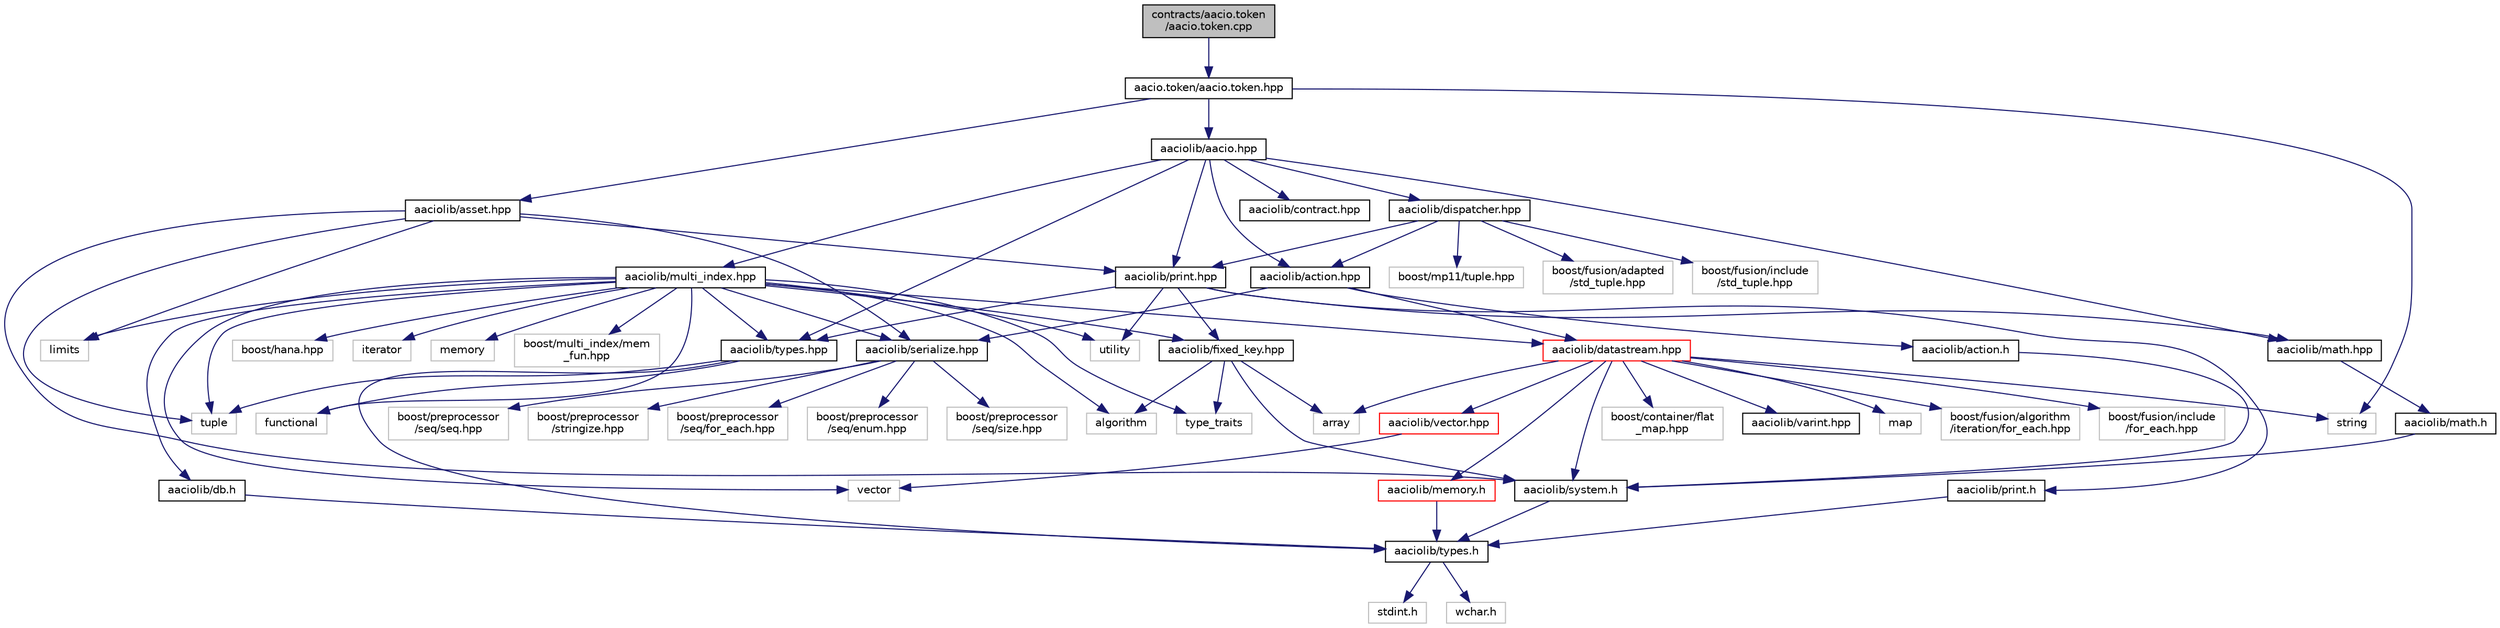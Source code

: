 digraph "contracts/aacio.token/aacio.token.cpp"
{
  edge [fontname="Helvetica",fontsize="10",labelfontname="Helvetica",labelfontsize="10"];
  node [fontname="Helvetica",fontsize="10",shape=record];
  Node0 [label="contracts/aacio.token\l/aacio.token.cpp",height=0.2,width=0.4,color="black", fillcolor="grey75", style="filled", fontcolor="black"];
  Node0 -> Node1 [color="midnightblue",fontsize="10",style="solid"];
  Node1 [label="aacio.token/aacio.token.hpp",height=0.2,width=0.4,color="black", fillcolor="white", style="filled",URL="$aacio_8token_8hpp.html"];
  Node1 -> Node2 [color="midnightblue",fontsize="10",style="solid"];
  Node2 [label="aaciolib/aacio.hpp",height=0.2,width=0.4,color="black", fillcolor="white", style="filled",URL="$aacio_8hpp.html"];
  Node2 -> Node3 [color="midnightblue",fontsize="10",style="solid"];
  Node3 [label="aaciolib/types.hpp",height=0.2,width=0.4,color="black", fillcolor="white", style="filled",URL="$contracts_2aaciolib_2types_8hpp.html"];
  Node3 -> Node4 [color="midnightblue",fontsize="10",style="solid"];
  Node4 [label="aaciolib/types.h",height=0.2,width=0.4,color="black", fillcolor="white", style="filled",URL="$contracts_2aaciolib_2types_8h.html"];
  Node4 -> Node5 [color="midnightblue",fontsize="10",style="solid"];
  Node5 [label="stdint.h",height=0.2,width=0.4,color="grey75", fillcolor="white", style="filled"];
  Node4 -> Node6 [color="midnightblue",fontsize="10",style="solid"];
  Node6 [label="wchar.h",height=0.2,width=0.4,color="grey75", fillcolor="white", style="filled"];
  Node3 -> Node7 [color="midnightblue",fontsize="10",style="solid"];
  Node7 [label="functional",height=0.2,width=0.4,color="grey75", fillcolor="white", style="filled"];
  Node3 -> Node8 [color="midnightblue",fontsize="10",style="solid"];
  Node8 [label="tuple",height=0.2,width=0.4,color="grey75", fillcolor="white", style="filled"];
  Node2 -> Node9 [color="midnightblue",fontsize="10",style="solid"];
  Node9 [label="aaciolib/action.hpp",height=0.2,width=0.4,color="black", fillcolor="white", style="filled",URL="$action_8hpp.html"];
  Node9 -> Node10 [color="midnightblue",fontsize="10",style="solid"];
  Node10 [label="aaciolib/action.h",height=0.2,width=0.4,color="black", fillcolor="white", style="filled",URL="$action_8h.html"];
  Node10 -> Node11 [color="midnightblue",fontsize="10",style="solid"];
  Node11 [label="aaciolib/system.h",height=0.2,width=0.4,color="black", fillcolor="white", style="filled",URL="$system_8h.html"];
  Node11 -> Node4 [color="midnightblue",fontsize="10",style="solid"];
  Node9 -> Node12 [color="midnightblue",fontsize="10",style="solid"];
  Node12 [label="aaciolib/datastream.hpp",height=0.2,width=0.4,color="red", fillcolor="white", style="filled",URL="$contracts_2aaciolib_2datastream_8hpp_source.html"];
  Node12 -> Node11 [color="midnightblue",fontsize="10",style="solid"];
  Node12 -> Node13 [color="midnightblue",fontsize="10",style="solid"];
  Node13 [label="aaciolib/memory.h",height=0.2,width=0.4,color="red", fillcolor="white", style="filled",URL="$aaciolib_2memory_8h.html"];
  Node13 -> Node4 [color="midnightblue",fontsize="10",style="solid"];
  Node12 -> Node15 [color="midnightblue",fontsize="10",style="solid"];
  Node15 [label="aaciolib/vector.hpp",height=0.2,width=0.4,color="red", fillcolor="white", style="filled",URL="$contracts_2aaciolib_2vector_8hpp_source.html"];
  Node15 -> Node30 [color="midnightblue",fontsize="10",style="solid"];
  Node30 [label="vector",height=0.2,width=0.4,color="grey75", fillcolor="white", style="filled"];
  Node12 -> Node31 [color="midnightblue",fontsize="10",style="solid"];
  Node31 [label="boost/container/flat\l_map.hpp",height=0.2,width=0.4,color="grey75", fillcolor="white", style="filled"];
  Node12 -> Node32 [color="midnightblue",fontsize="10",style="solid"];
  Node32 [label="aaciolib/varint.hpp",height=0.2,width=0.4,color="black", fillcolor="white", style="filled",URL="$contracts_2aaciolib_2varint_8hpp.html"];
  Node12 -> Node22 [color="midnightblue",fontsize="10",style="solid"];
  Node22 [label="array",height=0.2,width=0.4,color="grey75", fillcolor="white", style="filled"];
  Node12 -> Node33 [color="midnightblue",fontsize="10",style="solid"];
  Node33 [label="map",height=0.2,width=0.4,color="grey75", fillcolor="white", style="filled"];
  Node12 -> Node34 [color="midnightblue",fontsize="10",style="solid"];
  Node34 [label="string",height=0.2,width=0.4,color="grey75", fillcolor="white", style="filled"];
  Node12 -> Node35 [color="midnightblue",fontsize="10",style="solid"];
  Node35 [label="boost/fusion/algorithm\l/iteration/for_each.hpp",height=0.2,width=0.4,color="grey75", fillcolor="white", style="filled"];
  Node12 -> Node36 [color="midnightblue",fontsize="10",style="solid"];
  Node36 [label="boost/fusion/include\l/for_each.hpp",height=0.2,width=0.4,color="grey75", fillcolor="white", style="filled"];
  Node9 -> Node69 [color="midnightblue",fontsize="10",style="solid"];
  Node69 [label="aaciolib/serialize.hpp",height=0.2,width=0.4,color="black", fillcolor="white", style="filled",URL="$serialize_8hpp_source.html"];
  Node69 -> Node70 [color="midnightblue",fontsize="10",style="solid"];
  Node70 [label="boost/preprocessor\l/seq/for_each.hpp",height=0.2,width=0.4,color="grey75", fillcolor="white", style="filled"];
  Node69 -> Node71 [color="midnightblue",fontsize="10",style="solid"];
  Node71 [label="boost/preprocessor\l/seq/enum.hpp",height=0.2,width=0.4,color="grey75", fillcolor="white", style="filled"];
  Node69 -> Node72 [color="midnightblue",fontsize="10",style="solid"];
  Node72 [label="boost/preprocessor\l/seq/size.hpp",height=0.2,width=0.4,color="grey75", fillcolor="white", style="filled"];
  Node69 -> Node73 [color="midnightblue",fontsize="10",style="solid"];
  Node73 [label="boost/preprocessor\l/seq/seq.hpp",height=0.2,width=0.4,color="grey75", fillcolor="white", style="filled"];
  Node69 -> Node74 [color="midnightblue",fontsize="10",style="solid"];
  Node74 [label="boost/preprocessor\l/stringize.hpp",height=0.2,width=0.4,color="grey75", fillcolor="white", style="filled"];
  Node2 -> Node17 [color="midnightblue",fontsize="10",style="solid"];
  Node17 [label="aaciolib/print.hpp",height=0.2,width=0.4,color="black", fillcolor="white", style="filled",URL="$print_8hpp.html"];
  Node17 -> Node18 [color="midnightblue",fontsize="10",style="solid"];
  Node18 [label="aaciolib/print.h",height=0.2,width=0.4,color="black", fillcolor="white", style="filled",URL="$print_8h.html"];
  Node18 -> Node4 [color="midnightblue",fontsize="10",style="solid"];
  Node17 -> Node3 [color="midnightblue",fontsize="10",style="solid"];
  Node17 -> Node19 [color="midnightblue",fontsize="10",style="solid"];
  Node19 [label="aaciolib/math.hpp",height=0.2,width=0.4,color="black", fillcolor="white", style="filled",URL="$math_8hpp.html"];
  Node19 -> Node20 [color="midnightblue",fontsize="10",style="solid"];
  Node20 [label="aaciolib/math.h",height=0.2,width=0.4,color="black", fillcolor="white", style="filled",URL="$aaciolib_2math_8h.html"];
  Node20 -> Node11 [color="midnightblue",fontsize="10",style="solid"];
  Node17 -> Node21 [color="midnightblue",fontsize="10",style="solid"];
  Node21 [label="aaciolib/fixed_key.hpp",height=0.2,width=0.4,color="black", fillcolor="white", style="filled",URL="$contracts_2aaciolib_2fixed__key_8hpp.html"];
  Node21 -> Node22 [color="midnightblue",fontsize="10",style="solid"];
  Node21 -> Node23 [color="midnightblue",fontsize="10",style="solid"];
  Node23 [label="algorithm",height=0.2,width=0.4,color="grey75", fillcolor="white", style="filled"];
  Node21 -> Node24 [color="midnightblue",fontsize="10",style="solid"];
  Node24 [label="type_traits",height=0.2,width=0.4,color="grey75", fillcolor="white", style="filled"];
  Node21 -> Node11 [color="midnightblue",fontsize="10",style="solid"];
  Node17 -> Node25 [color="midnightblue",fontsize="10",style="solid"];
  Node25 [label="utility",height=0.2,width=0.4,color="grey75", fillcolor="white", style="filled"];
  Node2 -> Node19 [color="midnightblue",fontsize="10",style="solid"];
  Node2 -> Node75 [color="midnightblue",fontsize="10",style="solid"];
  Node75 [label="aaciolib/multi_index.hpp",height=0.2,width=0.4,color="black", fillcolor="white", style="filled",URL="$multi__index_8hpp.html"];
  Node75 -> Node30 [color="midnightblue",fontsize="10",style="solid"];
  Node75 -> Node8 [color="midnightblue",fontsize="10",style="solid"];
  Node75 -> Node76 [color="midnightblue",fontsize="10",style="solid"];
  Node76 [label="boost/hana.hpp",height=0.2,width=0.4,color="grey75", fillcolor="white", style="filled"];
  Node75 -> Node7 [color="midnightblue",fontsize="10",style="solid"];
  Node75 -> Node25 [color="midnightblue",fontsize="10",style="solid"];
  Node75 -> Node24 [color="midnightblue",fontsize="10",style="solid"];
  Node75 -> Node28 [color="midnightblue",fontsize="10",style="solid"];
  Node28 [label="iterator",height=0.2,width=0.4,color="grey75", fillcolor="white", style="filled"];
  Node75 -> Node77 [color="midnightblue",fontsize="10",style="solid"];
  Node77 [label="limits",height=0.2,width=0.4,color="grey75", fillcolor="white", style="filled"];
  Node75 -> Node23 [color="midnightblue",fontsize="10",style="solid"];
  Node75 -> Node29 [color="midnightblue",fontsize="10",style="solid"];
  Node29 [label="memory",height=0.2,width=0.4,color="grey75", fillcolor="white", style="filled"];
  Node75 -> Node78 [color="midnightblue",fontsize="10",style="solid"];
  Node78 [label="boost/multi_index/mem\l_fun.hpp",height=0.2,width=0.4,color="grey75", fillcolor="white", style="filled"];
  Node75 -> Node3 [color="midnightblue",fontsize="10",style="solid"];
  Node75 -> Node69 [color="midnightblue",fontsize="10",style="solid"];
  Node75 -> Node12 [color="midnightblue",fontsize="10",style="solid"];
  Node75 -> Node79 [color="midnightblue",fontsize="10",style="solid"];
  Node79 [label="aaciolib/db.h",height=0.2,width=0.4,color="black", fillcolor="white", style="filled",URL="$db_8h.html",tooltip="Defines C API for interfacing with blockchain database. "];
  Node79 -> Node4 [color="midnightblue",fontsize="10",style="solid"];
  Node75 -> Node21 [color="midnightblue",fontsize="10",style="solid"];
  Node2 -> Node80 [color="midnightblue",fontsize="10",style="solid"];
  Node80 [label="aaciolib/dispatcher.hpp",height=0.2,width=0.4,color="black", fillcolor="white", style="filled",URL="$dispatcher_8hpp_source.html"];
  Node80 -> Node17 [color="midnightblue",fontsize="10",style="solid"];
  Node80 -> Node9 [color="midnightblue",fontsize="10",style="solid"];
  Node80 -> Node81 [color="midnightblue",fontsize="10",style="solid"];
  Node81 [label="boost/fusion/adapted\l/std_tuple.hpp",height=0.2,width=0.4,color="grey75", fillcolor="white", style="filled"];
  Node80 -> Node82 [color="midnightblue",fontsize="10",style="solid"];
  Node82 [label="boost/fusion/include\l/std_tuple.hpp",height=0.2,width=0.4,color="grey75", fillcolor="white", style="filled"];
  Node80 -> Node83 [color="midnightblue",fontsize="10",style="solid"];
  Node83 [label="boost/mp11/tuple.hpp",height=0.2,width=0.4,color="grey75", fillcolor="white", style="filled"];
  Node2 -> Node84 [color="midnightblue",fontsize="10",style="solid"];
  Node84 [label="aaciolib/contract.hpp",height=0.2,width=0.4,color="black", fillcolor="white", style="filled",URL="$contract_8hpp_source.html"];
  Node1 -> Node85 [color="midnightblue",fontsize="10",style="solid"];
  Node85 [label="aaciolib/asset.hpp",height=0.2,width=0.4,color="black", fillcolor="white", style="filled",URL="$contracts_2aaciolib_2asset_8hpp_source.html"];
  Node85 -> Node69 [color="midnightblue",fontsize="10",style="solid"];
  Node85 -> Node17 [color="midnightblue",fontsize="10",style="solid"];
  Node85 -> Node11 [color="midnightblue",fontsize="10",style="solid"];
  Node85 -> Node8 [color="midnightblue",fontsize="10",style="solid"];
  Node85 -> Node77 [color="midnightblue",fontsize="10",style="solid"];
  Node1 -> Node34 [color="midnightblue",fontsize="10",style="solid"];
}
